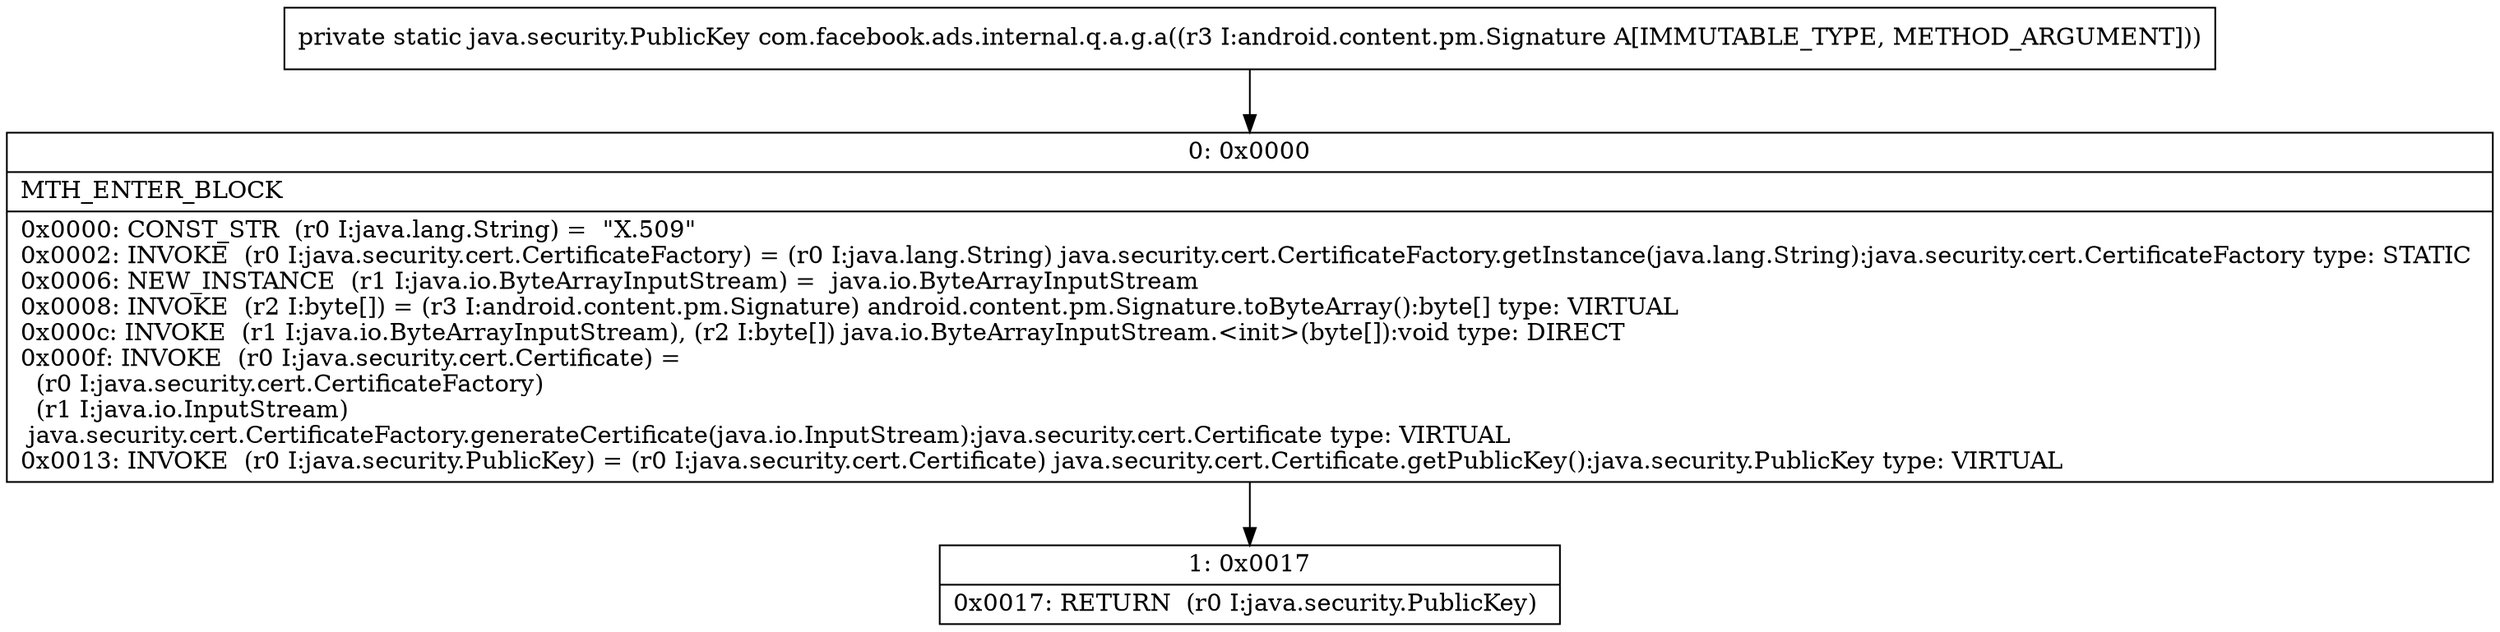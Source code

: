 digraph "CFG forcom.facebook.ads.internal.q.a.g.a(Landroid\/content\/pm\/Signature;)Ljava\/security\/PublicKey;" {
Node_0 [shape=record,label="{0\:\ 0x0000|MTH_ENTER_BLOCK\l|0x0000: CONST_STR  (r0 I:java.lang.String) =  \"X.509\" \l0x0002: INVOKE  (r0 I:java.security.cert.CertificateFactory) = (r0 I:java.lang.String) java.security.cert.CertificateFactory.getInstance(java.lang.String):java.security.cert.CertificateFactory type: STATIC \l0x0006: NEW_INSTANCE  (r1 I:java.io.ByteArrayInputStream) =  java.io.ByteArrayInputStream \l0x0008: INVOKE  (r2 I:byte[]) = (r3 I:android.content.pm.Signature) android.content.pm.Signature.toByteArray():byte[] type: VIRTUAL \l0x000c: INVOKE  (r1 I:java.io.ByteArrayInputStream), (r2 I:byte[]) java.io.ByteArrayInputStream.\<init\>(byte[]):void type: DIRECT \l0x000f: INVOKE  (r0 I:java.security.cert.Certificate) = \l  (r0 I:java.security.cert.CertificateFactory)\l  (r1 I:java.io.InputStream)\l java.security.cert.CertificateFactory.generateCertificate(java.io.InputStream):java.security.cert.Certificate type: VIRTUAL \l0x0013: INVOKE  (r0 I:java.security.PublicKey) = (r0 I:java.security.cert.Certificate) java.security.cert.Certificate.getPublicKey():java.security.PublicKey type: VIRTUAL \l}"];
Node_1 [shape=record,label="{1\:\ 0x0017|0x0017: RETURN  (r0 I:java.security.PublicKey) \l}"];
MethodNode[shape=record,label="{private static java.security.PublicKey com.facebook.ads.internal.q.a.g.a((r3 I:android.content.pm.Signature A[IMMUTABLE_TYPE, METHOD_ARGUMENT])) }"];
MethodNode -> Node_0;
Node_0 -> Node_1;
}

